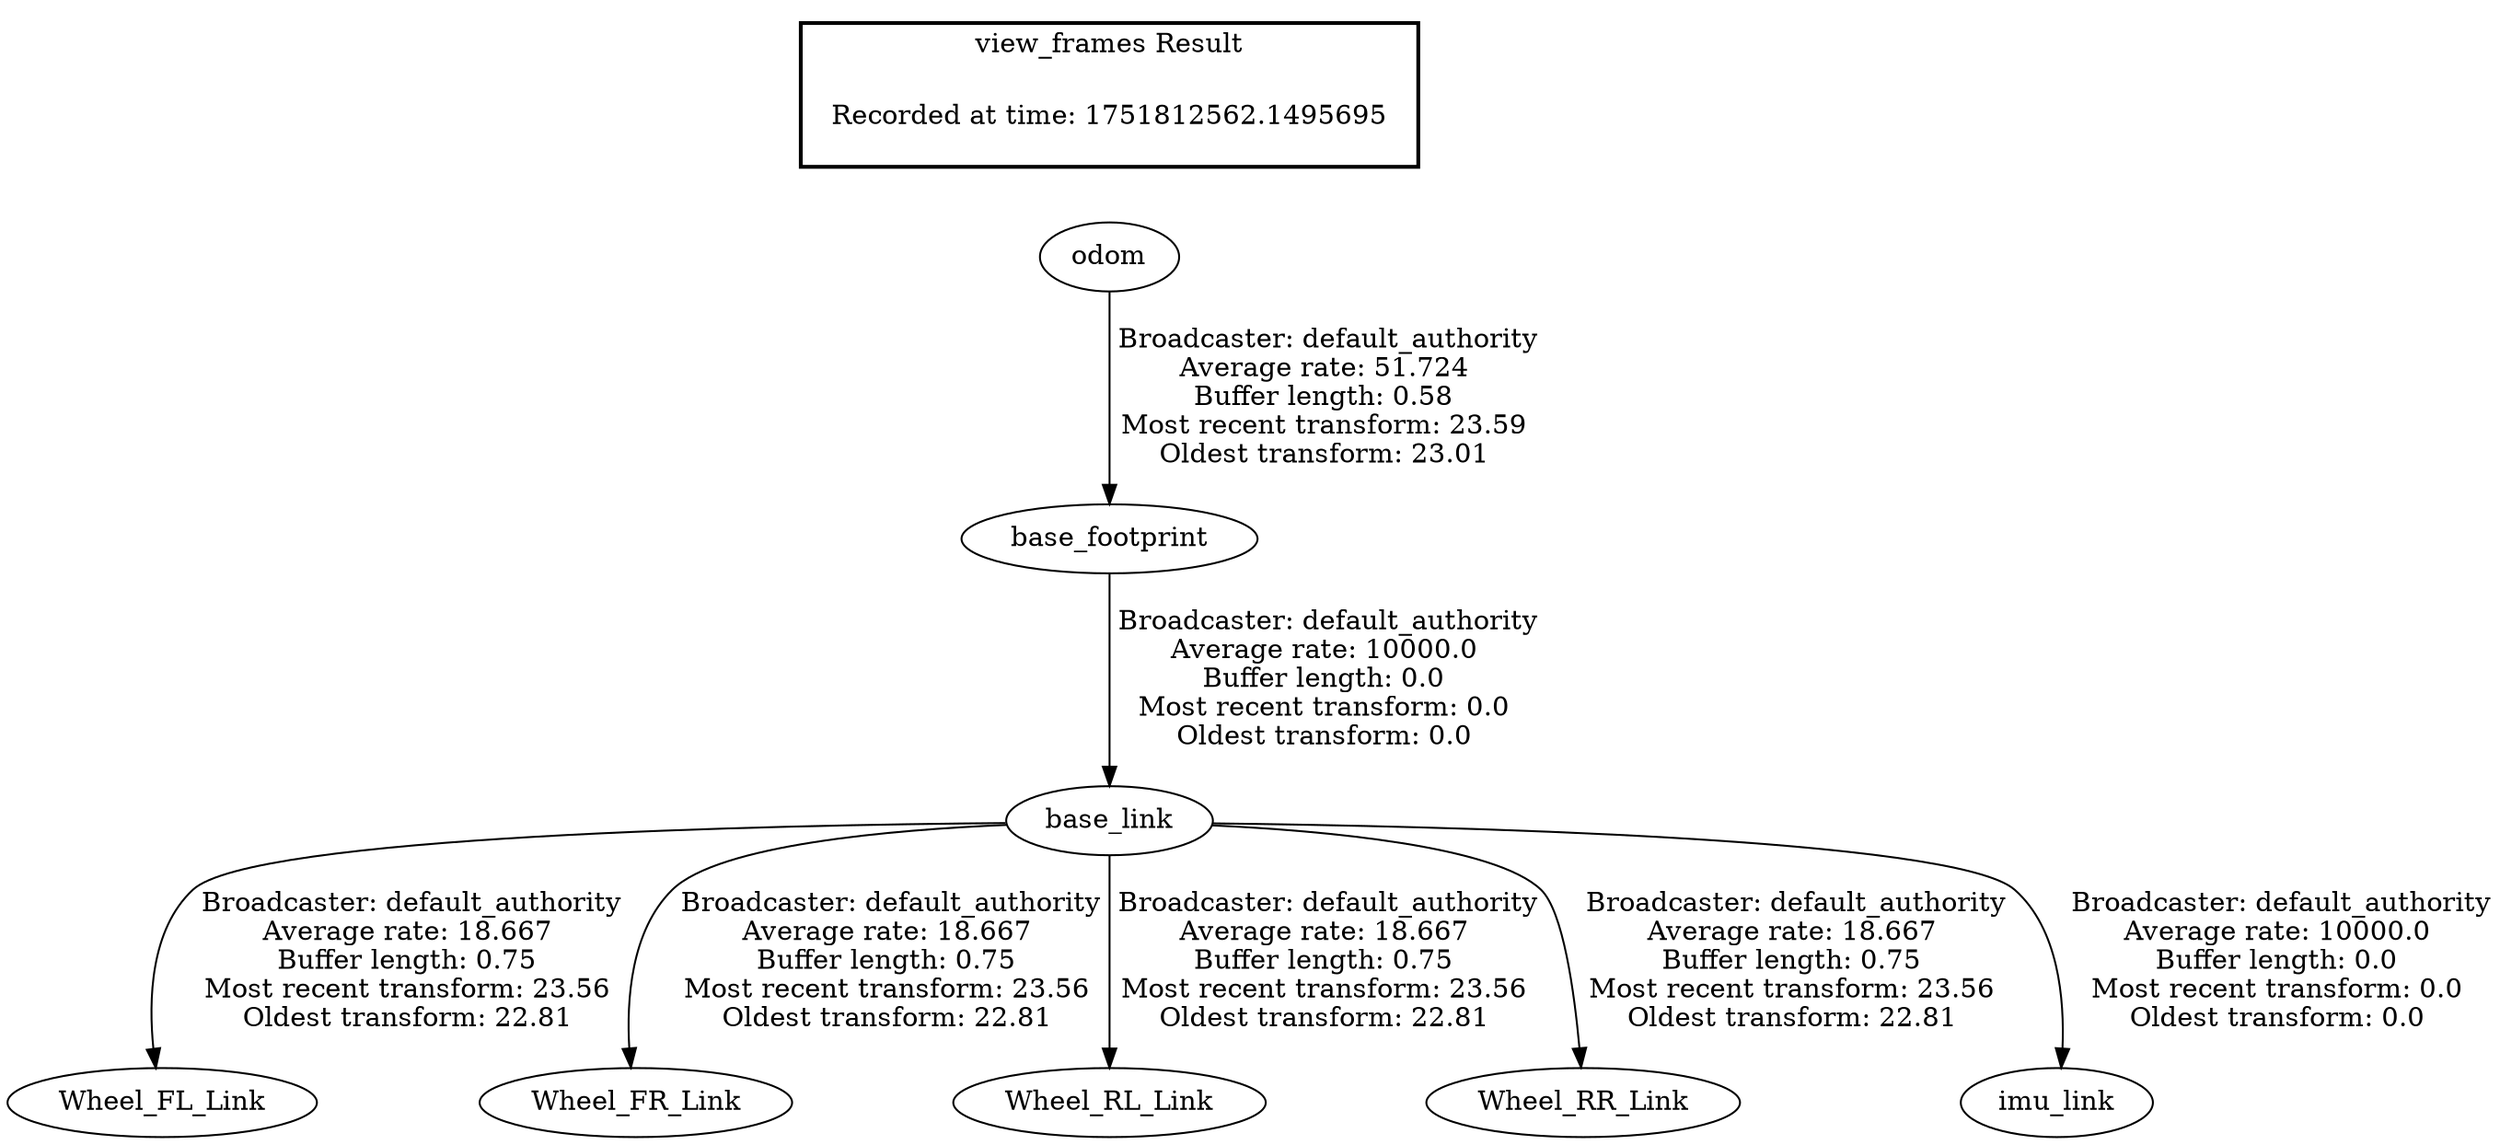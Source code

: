 digraph G {
"base_link" -> "Wheel_FL_Link"[label=" Broadcaster: default_authority\nAverage rate: 18.667\nBuffer length: 0.75\nMost recent transform: 23.56\nOldest transform: 22.81\n"];
"base_footprint" -> "base_link"[label=" Broadcaster: default_authority\nAverage rate: 10000.0\nBuffer length: 0.0\nMost recent transform: 0.0\nOldest transform: 0.0\n"];
"base_link" -> "Wheel_FR_Link"[label=" Broadcaster: default_authority\nAverage rate: 18.667\nBuffer length: 0.75\nMost recent transform: 23.56\nOldest transform: 22.81\n"];
"base_link" -> "Wheel_RL_Link"[label=" Broadcaster: default_authority\nAverage rate: 18.667\nBuffer length: 0.75\nMost recent transform: 23.56\nOldest transform: 22.81\n"];
"base_link" -> "Wheel_RR_Link"[label=" Broadcaster: default_authority\nAverage rate: 18.667\nBuffer length: 0.75\nMost recent transform: 23.56\nOldest transform: 22.81\n"];
"odom" -> "base_footprint"[label=" Broadcaster: default_authority\nAverage rate: 51.724\nBuffer length: 0.58\nMost recent transform: 23.59\nOldest transform: 23.01\n"];
"base_link" -> "imu_link"[label=" Broadcaster: default_authority\nAverage rate: 10000.0\nBuffer length: 0.0\nMost recent transform: 0.0\nOldest transform: 0.0\n"];
edge [style=invis];
 subgraph cluster_legend { style=bold; color=black; label ="view_frames Result";
"Recorded at time: 1751812562.1495695"[ shape=plaintext ] ;
}->"odom";
}